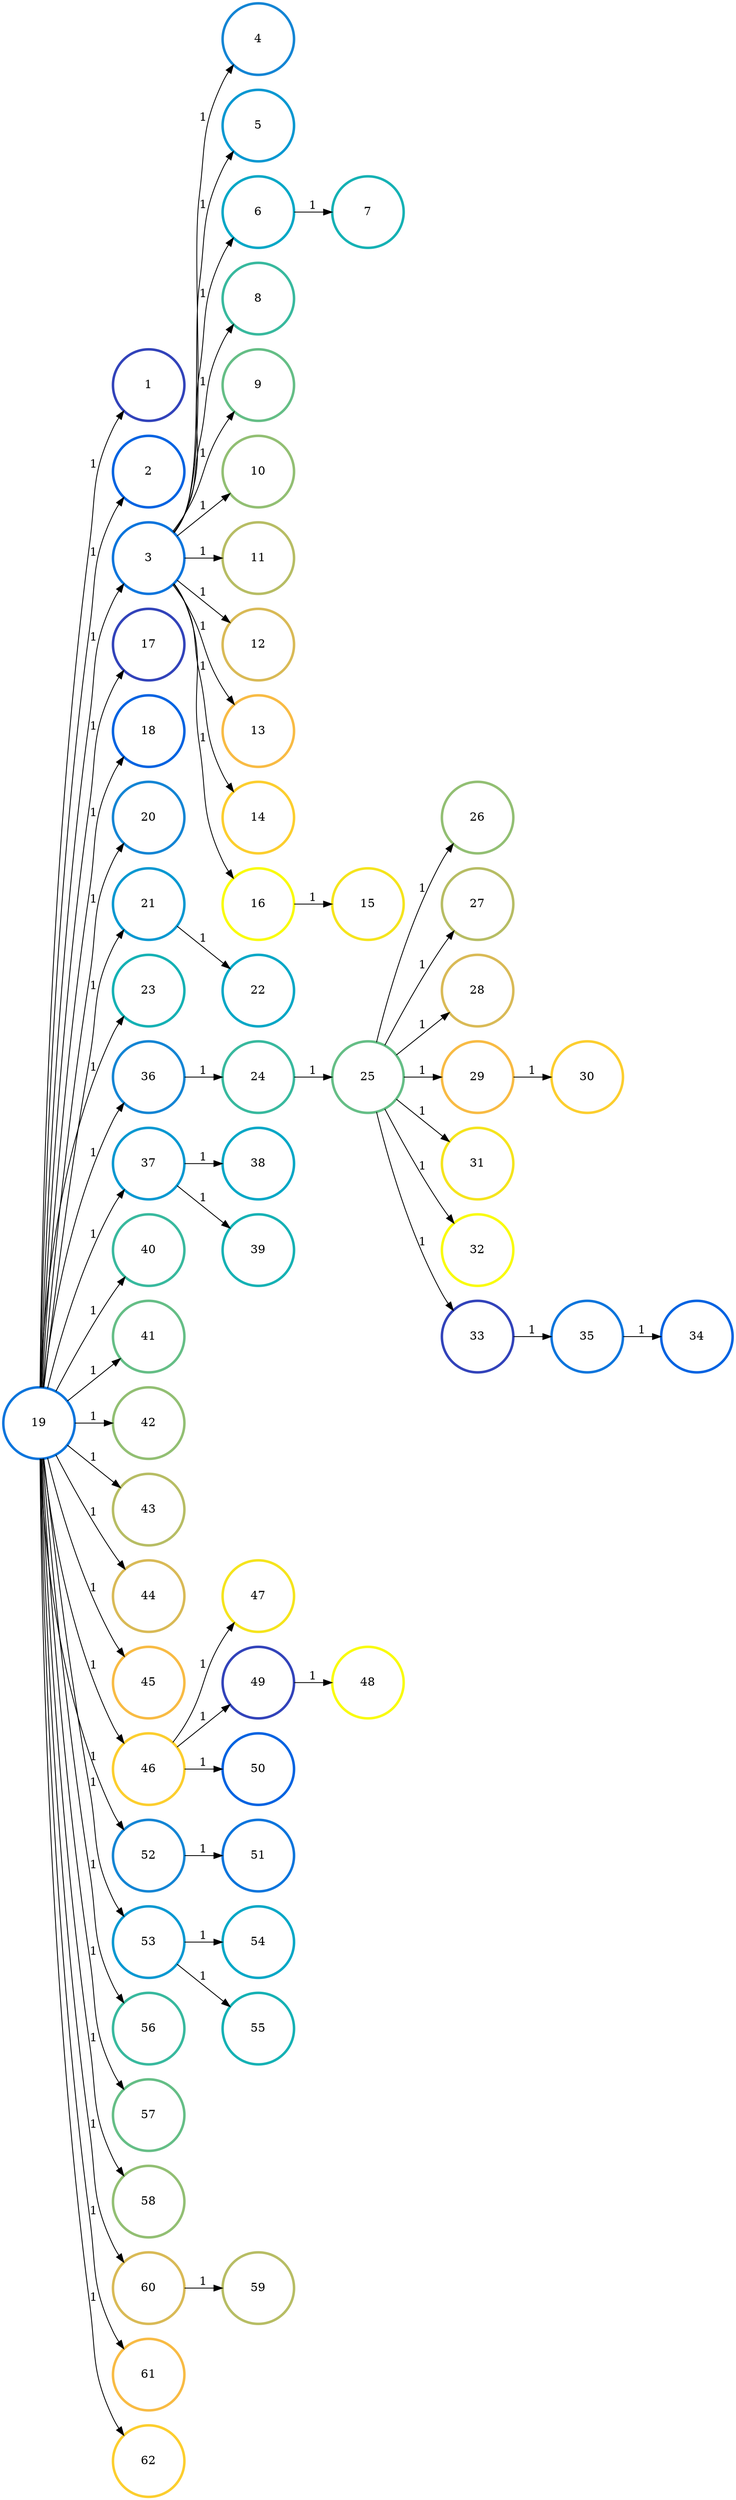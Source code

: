 digraph N {
	overlap="false"
	rankdir="LR"
	0 [label="1",width=1.2,height=1.2,style="",penwidth=3,color="#3243BA"]
	1 [label="2",width=1.2,height=1.2,style="",penwidth=3,color="#0363E1"]
	2 [label="3",width=1.2,height=1.2,style="",penwidth=3,color="#0D75DC"]
	3 [label="4",width=1.2,height=1.2,style="",penwidth=3,color="#1485D4"]
	4 [label="5",width=1.2,height=1.2,style="",penwidth=3,color="#0998D1"]
	5 [label="6",width=1.2,height=1.2,style="",penwidth=3,color="#06A7C6"]
	6 [label="7",width=1.2,height=1.2,style="",penwidth=3,color="#15B1B4"]
	7 [label="8",width=1.2,height=1.2,style="",penwidth=3,color="#38B99E"]
	8 [label="9",width=1.2,height=1.2,style="",penwidth=3,color="#65BE86"]
	9 [label="10",width=1.2,height=1.2,style="",penwidth=3,color="#92BF73"]
	10 [label="11",width=1.2,height=1.2,style="",penwidth=3,color="#B7BD64"]
	11 [label="12",width=1.2,height=1.2,style="",penwidth=3,color="#D9BA56"]
	12 [label="13",width=1.2,height=1.2,style="",penwidth=3,color="#F8BB44"]
	13 [label="14",width=1.2,height=1.2,style="",penwidth=3,color="#FCCE2E"]
	14 [label="15",width=1.2,height=1.2,style="",penwidth=3,color="#F5E41D"]
	15 [label="16",width=1.2,height=1.2,style="",penwidth=3,color="#F9FB0E"]
	16 [label="17",width=1.2,height=1.2,style="",penwidth=3,color="#3243BA"]
	17 [label="18",width=1.2,height=1.2,style="",penwidth=3,color="#0363E1"]
	18 [label="19",width=1.2,height=1.2,style="",penwidth=3,color="#0D75DC"]
	19 [label="20",width=1.2,height=1.2,style="",penwidth=3,color="#1485D4"]
	20 [label="21",width=1.2,height=1.2,style="",penwidth=3,color="#0998D1"]
	21 [label="22",width=1.2,height=1.2,style="",penwidth=3,color="#06A7C6"]
	22 [label="23",width=1.2,height=1.2,style="",penwidth=3,color="#15B1B4"]
	23 [label="24",width=1.2,height=1.2,style="",penwidth=3,color="#38B99E"]
	24 [label="25",width=1.2,height=1.2,style="",penwidth=3,color="#65BE86"]
	25 [label="26",width=1.2,height=1.2,style="",penwidth=3,color="#92BF73"]
	26 [label="27",width=1.2,height=1.2,style="",penwidth=3,color="#B7BD64"]
	27 [label="28",width=1.2,height=1.2,style="",penwidth=3,color="#D9BA56"]
	28 [label="29",width=1.2,height=1.2,style="",penwidth=3,color="#F8BB44"]
	29 [label="30",width=1.2,height=1.2,style="",penwidth=3,color="#FCCE2E"]
	30 [label="31",width=1.2,height=1.2,style="",penwidth=3,color="#F5E41D"]
	31 [label="32",width=1.2,height=1.2,style="",penwidth=3,color="#F9FB0E"]
	32 [label="33",width=1.2,height=1.2,style="",penwidth=3,color="#3243BA"]
	33 [label="34",width=1.2,height=1.2,style="",penwidth=3,color="#0363E1"]
	34 [label="35",width=1.2,height=1.2,style="",penwidth=3,color="#0D75DC"]
	35 [label="36",width=1.2,height=1.2,style="",penwidth=3,color="#1485D4"]
	36 [label="37",width=1.2,height=1.2,style="",penwidth=3,color="#0998D1"]
	37 [label="38",width=1.2,height=1.2,style="",penwidth=3,color="#06A7C6"]
	38 [label="39",width=1.2,height=1.2,style="",penwidth=3,color="#15B1B4"]
	39 [label="40",width=1.2,height=1.2,style="",penwidth=3,color="#38B99E"]
	40 [label="41",width=1.2,height=1.2,style="",penwidth=3,color="#65BE86"]
	41 [label="42",width=1.2,height=1.2,style="",penwidth=3,color="#92BF73"]
	42 [label="43",width=1.2,height=1.2,style="",penwidth=3,color="#B7BD64"]
	43 [label="44",width=1.2,height=1.2,style="",penwidth=3,color="#D9BA56"]
	44 [label="45",width=1.2,height=1.2,style="",penwidth=3,color="#F8BB44"]
	45 [label="46",width=1.2,height=1.2,style="",penwidth=3,color="#FCCE2E"]
	46 [label="47",width=1.2,height=1.2,style="",penwidth=3,color="#F5E41D"]
	47 [label="48",width=1.2,height=1.2,style="",penwidth=3,color="#F9FB0E"]
	48 [label="49",width=1.2,height=1.2,style="",penwidth=3,color="#3243BA"]
	49 [label="50",width=1.2,height=1.2,style="",penwidth=3,color="#0363E1"]
	50 [label="51",width=1.2,height=1.2,style="",penwidth=3,color="#0D75DC"]
	51 [label="52",width=1.2,height=1.2,style="",penwidth=3,color="#1485D4"]
	52 [label="53",width=1.2,height=1.2,style="",penwidth=3,color="#0998D1"]
	53 [label="54",width=1.2,height=1.2,style="",penwidth=3,color="#06A7C6"]
	54 [label="55",width=1.2,height=1.2,style="",penwidth=3,color="#15B1B4"]
	55 [label="56",width=1.2,height=1.2,style="",penwidth=3,color="#38B99E"]
	56 [label="57",width=1.2,height=1.2,style="",penwidth=3,color="#65BE86"]
	57 [label="58",width=1.2,height=1.2,style="",penwidth=3,color="#92BF73"]
	58 [label="59",width=1.2,height=1.2,style="",penwidth=3,color="#B7BD64"]
	59 [label="60",width=1.2,height=1.2,style="",penwidth=3,color="#D9BA56"]
	60 [label="61",width=1.2,height=1.2,style="",penwidth=3,color="#F8BB44"]
	61 [label="62",width=1.2,height=1.2,style="",penwidth=3,color="#FCCE2E"]
	2 -> 3 [penwidth=1,color=black,label="1"]
	2 -> 4 [penwidth=1,color=black,label="1"]
	2 -> 5 [penwidth=1,color=black,label="1"]
	2 -> 7 [penwidth=1,color=black,label="1"]
	2 -> 8 [penwidth=1,color=black,label="1"]
	2 -> 9 [penwidth=1,color=black,label="1"]
	2 -> 10 [penwidth=1,color=black,label="1"]
	2 -> 11 [penwidth=1,color=black,label="1"]
	2 -> 12 [penwidth=1,color=black,label="1"]
	2 -> 13 [penwidth=1,color=black,label="1"]
	2 -> 15 [penwidth=1,color=black,label="1"]
	5 -> 6 [penwidth=1,color=black,label="1"]
	15 -> 14 [penwidth=1,color=black,label="1"]
	18 -> 0 [penwidth=1,color=black,label="1"]
	18 -> 1 [penwidth=1,color=black,label="1"]
	18 -> 2 [penwidth=1,color=black,label="1"]
	18 -> 16 [penwidth=1,color=black,label="1"]
	18 -> 17 [penwidth=1,color=black,label="1"]
	18 -> 19 [penwidth=1,color=black,label="1"]
	18 -> 20 [penwidth=1,color=black,label="1"]
	18 -> 22 [penwidth=1,color=black,label="1"]
	18 -> 35 [penwidth=1,color=black,label="1"]
	18 -> 36 [penwidth=1,color=black,label="1"]
	18 -> 39 [penwidth=1,color=black,label="1"]
	18 -> 40 [penwidth=1,color=black,label="1"]
	18 -> 41 [penwidth=1,color=black,label="1"]
	18 -> 42 [penwidth=1,color=black,label="1"]
	18 -> 43 [penwidth=1,color=black,label="1"]
	18 -> 44 [penwidth=1,color=black,label="1"]
	18 -> 45 [penwidth=1,color=black,label="1"]
	18 -> 51 [penwidth=1,color=black,label="1"]
	18 -> 52 [penwidth=1,color=black,label="1"]
	18 -> 55 [penwidth=1,color=black,label="1"]
	18 -> 56 [penwidth=1,color=black,label="1"]
	18 -> 57 [penwidth=1,color=black,label="1"]
	18 -> 59 [penwidth=1,color=black,label="1"]
	18 -> 60 [penwidth=1,color=black,label="1"]
	18 -> 61 [penwidth=1,color=black,label="1"]
	20 -> 21 [penwidth=1,color=black,label="1"]
	23 -> 24 [penwidth=1,color=black,label="1"]
	24 -> 25 [penwidth=1,color=black,label="1"]
	24 -> 26 [penwidth=1,color=black,label="1"]
	24 -> 27 [penwidth=1,color=black,label="1"]
	24 -> 28 [penwidth=1,color=black,label="1"]
	24 -> 30 [penwidth=1,color=black,label="1"]
	24 -> 31 [penwidth=1,color=black,label="1"]
	24 -> 32 [penwidth=1,color=black,label="1"]
	28 -> 29 [penwidth=1,color=black,label="1"]
	32 -> 34 [penwidth=1,color=black,label="1"]
	34 -> 33 [penwidth=1,color=black,label="1"]
	35 -> 23 [penwidth=1,color=black,label="1"]
	36 -> 37 [penwidth=1,color=black,label="1"]
	36 -> 38 [penwidth=1,color=black,label="1"]
	45 -> 46 [penwidth=1,color=black,label="1"]
	45 -> 48 [penwidth=1,color=black,label="1"]
	45 -> 49 [penwidth=1,color=black,label="1"]
	48 -> 47 [penwidth=1,color=black,label="1"]
	51 -> 50 [penwidth=1,color=black,label="1"]
	52 -> 53 [penwidth=1,color=black,label="1"]
	52 -> 54 [penwidth=1,color=black,label="1"]
	59 -> 58 [penwidth=1,color=black,label="1"]
}
